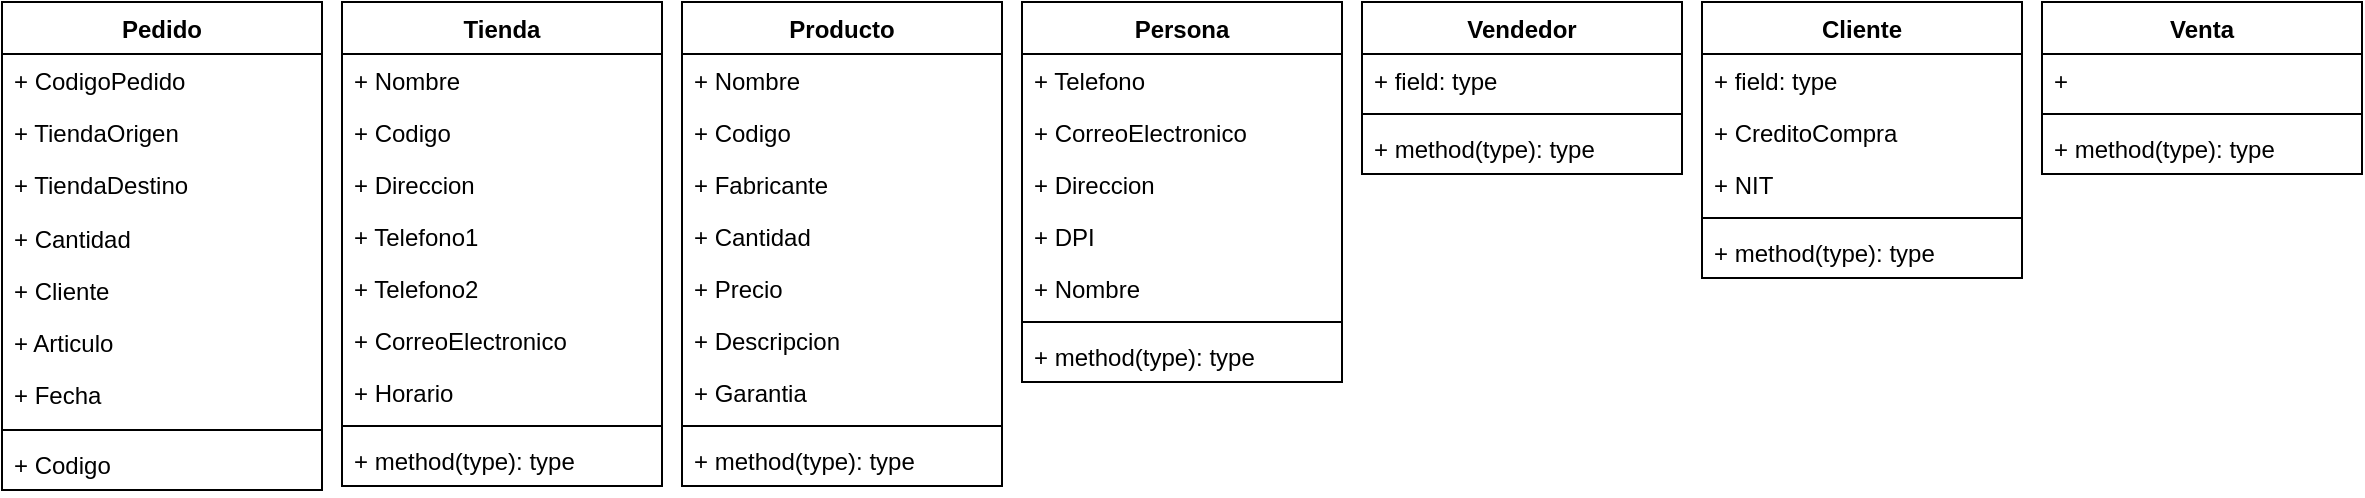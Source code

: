 <mxfile version="13.5.7" type="device"><diagram id="C5RBs43oDa-KdzZeNtuy" name="Page-1"><mxGraphModel dx="1102" dy="815" grid="1" gridSize="10" guides="1" tooltips="1" connect="1" arrows="1" fold="1" page="1" pageScale="1" pageWidth="827" pageHeight="1169" math="0" shadow="0"><root><mxCell id="WIyWlLk6GJQsqaUBKTNV-0"/><mxCell id="WIyWlLk6GJQsqaUBKTNV-1" parent="WIyWlLk6GJQsqaUBKTNV-0"/><mxCell id="ZEq8ltl3ZAX1tI_HK1NJ-0" value="Pedido" style="swimlane;fontStyle=1;align=center;verticalAlign=top;childLayout=stackLayout;horizontal=1;startSize=26;horizontalStack=0;resizeParent=1;resizeParentMax=0;resizeLast=0;collapsible=1;marginBottom=0;" parent="WIyWlLk6GJQsqaUBKTNV-1" vertex="1"><mxGeometry x="30" y="20" width="160" height="244" as="geometry"/></mxCell><mxCell id="ZEq8ltl3ZAX1tI_HK1NJ-1" value="+ CodigoPedido" style="text;strokeColor=none;fillColor=none;align=left;verticalAlign=top;spacingLeft=4;spacingRight=4;overflow=hidden;rotatable=0;points=[[0,0.5],[1,0.5]];portConstraint=eastwest;" parent="ZEq8ltl3ZAX1tI_HK1NJ-0" vertex="1"><mxGeometry y="26" width="160" height="26" as="geometry"/></mxCell><mxCell id="ZEq8ltl3ZAX1tI_HK1NJ-3" value="+ TiendaOrigen" style="text;strokeColor=none;fillColor=none;align=left;verticalAlign=top;spacingLeft=4;spacingRight=4;overflow=hidden;rotatable=0;points=[[0,0.5],[1,0.5]];portConstraint=eastwest;" parent="ZEq8ltl3ZAX1tI_HK1NJ-0" vertex="1"><mxGeometry y="52" width="160" height="26" as="geometry"/></mxCell><mxCell id="ZEq8ltl3ZAX1tI_HK1NJ-30" value="+ TiendaDestino" style="text;strokeColor=none;fillColor=none;align=left;verticalAlign=top;spacingLeft=4;spacingRight=4;overflow=hidden;rotatable=0;points=[[0,0.5],[1,0.5]];portConstraint=eastwest;" parent="ZEq8ltl3ZAX1tI_HK1NJ-0" vertex="1"><mxGeometry y="78" width="160" height="27" as="geometry"/></mxCell><mxCell id="ZEq8ltl3ZAX1tI_HK1NJ-34" value="+ Cantidad" style="text;strokeColor=none;fillColor=none;align=left;verticalAlign=top;spacingLeft=4;spacingRight=4;overflow=hidden;rotatable=0;points=[[0,0.5],[1,0.5]];portConstraint=eastwest;" parent="ZEq8ltl3ZAX1tI_HK1NJ-0" vertex="1"><mxGeometry y="105" width="160" height="26" as="geometry"/></mxCell><mxCell id="ZEq8ltl3ZAX1tI_HK1NJ-32" value="+ Cliente" style="text;strokeColor=none;fillColor=none;align=left;verticalAlign=top;spacingLeft=4;spacingRight=4;overflow=hidden;rotatable=0;points=[[0,0.5],[1,0.5]];portConstraint=eastwest;" parent="ZEq8ltl3ZAX1tI_HK1NJ-0" vertex="1"><mxGeometry y="131" width="160" height="26" as="geometry"/></mxCell><mxCell id="ZEq8ltl3ZAX1tI_HK1NJ-33" value="+ Articulo" style="text;strokeColor=none;fillColor=none;align=left;verticalAlign=top;spacingLeft=4;spacingRight=4;overflow=hidden;rotatable=0;points=[[0,0.5],[1,0.5]];portConstraint=eastwest;" parent="ZEq8ltl3ZAX1tI_HK1NJ-0" vertex="1"><mxGeometry y="157" width="160" height="26" as="geometry"/></mxCell><mxCell id="ZEq8ltl3ZAX1tI_HK1NJ-31" value="+ Fecha" style="text;strokeColor=none;fillColor=none;align=left;verticalAlign=top;spacingLeft=4;spacingRight=4;overflow=hidden;rotatable=0;points=[[0,0.5],[1,0.5]];portConstraint=eastwest;" parent="ZEq8ltl3ZAX1tI_HK1NJ-0" vertex="1"><mxGeometry y="183" width="160" height="27" as="geometry"/></mxCell><mxCell id="ZEq8ltl3ZAX1tI_HK1NJ-2" value="" style="line;strokeWidth=1;fillColor=none;align=left;verticalAlign=middle;spacingTop=-1;spacingLeft=3;spacingRight=3;rotatable=0;labelPosition=right;points=[];portConstraint=eastwest;" parent="ZEq8ltl3ZAX1tI_HK1NJ-0" vertex="1"><mxGeometry y="210" width="160" height="8" as="geometry"/></mxCell><mxCell id="ZEq8ltl3ZAX1tI_HK1NJ-28" value="+ Codigo" style="text;strokeColor=none;fillColor=none;align=left;verticalAlign=top;spacingLeft=4;spacingRight=4;overflow=hidden;rotatable=0;points=[[0,0.5],[1,0.5]];portConstraint=eastwest;" parent="ZEq8ltl3ZAX1tI_HK1NJ-0" vertex="1"><mxGeometry y="218" width="160" height="26" as="geometry"/></mxCell><mxCell id="ZEq8ltl3ZAX1tI_HK1NJ-4" value="Tienda" style="swimlane;fontStyle=1;align=center;verticalAlign=top;childLayout=stackLayout;horizontal=1;startSize=26;horizontalStack=0;resizeParent=1;resizeParentMax=0;resizeLast=0;collapsible=1;marginBottom=0;" parent="WIyWlLk6GJQsqaUBKTNV-1" vertex="1"><mxGeometry x="200" y="20" width="160" height="242" as="geometry"/></mxCell><mxCell id="ZEq8ltl3ZAX1tI_HK1NJ-5" value="+ Nombre" style="text;strokeColor=none;fillColor=none;align=left;verticalAlign=top;spacingLeft=4;spacingRight=4;overflow=hidden;rotatable=0;points=[[0,0.5],[1,0.5]];portConstraint=eastwest;" parent="ZEq8ltl3ZAX1tI_HK1NJ-4" vertex="1"><mxGeometry y="26" width="160" height="26" as="geometry"/></mxCell><mxCell id="ZEq8ltl3ZAX1tI_HK1NJ-37" value="+ Codigo" style="text;strokeColor=none;fillColor=none;align=left;verticalAlign=top;spacingLeft=4;spacingRight=4;overflow=hidden;rotatable=0;points=[[0,0.5],[1,0.5]];portConstraint=eastwest;" parent="ZEq8ltl3ZAX1tI_HK1NJ-4" vertex="1"><mxGeometry y="52" width="160" height="26" as="geometry"/></mxCell><mxCell id="ZEq8ltl3ZAX1tI_HK1NJ-35" value="+ Direccion" style="text;strokeColor=none;fillColor=none;align=left;verticalAlign=top;spacingLeft=4;spacingRight=4;overflow=hidden;rotatable=0;points=[[0,0.5],[1,0.5]];portConstraint=eastwest;" parent="ZEq8ltl3ZAX1tI_HK1NJ-4" vertex="1"><mxGeometry y="78" width="160" height="26" as="geometry"/></mxCell><mxCell id="ZEq8ltl3ZAX1tI_HK1NJ-36" value="+ Telefono1" style="text;strokeColor=none;fillColor=none;align=left;verticalAlign=top;spacingLeft=4;spacingRight=4;overflow=hidden;rotatable=0;points=[[0,0.5],[1,0.5]];portConstraint=eastwest;" parent="ZEq8ltl3ZAX1tI_HK1NJ-4" vertex="1"><mxGeometry y="104" width="160" height="26" as="geometry"/></mxCell><mxCell id="ZEq8ltl3ZAX1tI_HK1NJ-38" value="+ Telefono2" style="text;strokeColor=none;fillColor=none;align=left;verticalAlign=top;spacingLeft=4;spacingRight=4;overflow=hidden;rotatable=0;points=[[0,0.5],[1,0.5]];portConstraint=eastwest;" parent="ZEq8ltl3ZAX1tI_HK1NJ-4" vertex="1"><mxGeometry y="130" width="160" height="26" as="geometry"/></mxCell><mxCell id="ZEq8ltl3ZAX1tI_HK1NJ-39" value="+ CorreoElectronico" style="text;strokeColor=none;fillColor=none;align=left;verticalAlign=top;spacingLeft=4;spacingRight=4;overflow=hidden;rotatable=0;points=[[0,0.5],[1,0.5]];portConstraint=eastwest;" parent="ZEq8ltl3ZAX1tI_HK1NJ-4" vertex="1"><mxGeometry y="156" width="160" height="26" as="geometry"/></mxCell><mxCell id="ZEq8ltl3ZAX1tI_HK1NJ-40" value="+ Horario" style="text;strokeColor=none;fillColor=none;align=left;verticalAlign=top;spacingLeft=4;spacingRight=4;overflow=hidden;rotatable=0;points=[[0,0.5],[1,0.5]];portConstraint=eastwest;" parent="ZEq8ltl3ZAX1tI_HK1NJ-4" vertex="1"><mxGeometry y="182" width="160" height="26" as="geometry"/></mxCell><mxCell id="ZEq8ltl3ZAX1tI_HK1NJ-6" value="" style="line;strokeWidth=1;fillColor=none;align=left;verticalAlign=middle;spacingTop=-1;spacingLeft=3;spacingRight=3;rotatable=0;labelPosition=right;points=[];portConstraint=eastwest;" parent="ZEq8ltl3ZAX1tI_HK1NJ-4" vertex="1"><mxGeometry y="208" width="160" height="8" as="geometry"/></mxCell><mxCell id="ZEq8ltl3ZAX1tI_HK1NJ-7" value="+ method(type): type" style="text;strokeColor=none;fillColor=none;align=left;verticalAlign=top;spacingLeft=4;spacingRight=4;overflow=hidden;rotatable=0;points=[[0,0.5],[1,0.5]];portConstraint=eastwest;" parent="ZEq8ltl3ZAX1tI_HK1NJ-4" vertex="1"><mxGeometry y="216" width="160" height="26" as="geometry"/></mxCell><mxCell id="ZEq8ltl3ZAX1tI_HK1NJ-8" value="Producto" style="swimlane;fontStyle=1;align=center;verticalAlign=top;childLayout=stackLayout;horizontal=1;startSize=26;horizontalStack=0;resizeParent=1;resizeParentMax=0;resizeLast=0;collapsible=1;marginBottom=0;" parent="WIyWlLk6GJQsqaUBKTNV-1" vertex="1"><mxGeometry x="370" y="20" width="160" height="242" as="geometry"/></mxCell><mxCell id="ZEq8ltl3ZAX1tI_HK1NJ-9" value="+ Nombre" style="text;strokeColor=none;fillColor=none;align=left;verticalAlign=top;spacingLeft=4;spacingRight=4;overflow=hidden;rotatable=0;points=[[0,0.5],[1,0.5]];portConstraint=eastwest;" parent="ZEq8ltl3ZAX1tI_HK1NJ-8" vertex="1"><mxGeometry y="26" width="160" height="26" as="geometry"/></mxCell><mxCell id="ZEq8ltl3ZAX1tI_HK1NJ-42" value="+ Codigo" style="text;strokeColor=none;fillColor=none;align=left;verticalAlign=top;spacingLeft=4;spacingRight=4;overflow=hidden;rotatable=0;points=[[0,0.5],[1,0.5]];portConstraint=eastwest;" parent="ZEq8ltl3ZAX1tI_HK1NJ-8" vertex="1"><mxGeometry y="52" width="160" height="26" as="geometry"/></mxCell><mxCell id="ZEq8ltl3ZAX1tI_HK1NJ-41" value="+ Fabricante" style="text;strokeColor=none;fillColor=none;align=left;verticalAlign=top;spacingLeft=4;spacingRight=4;overflow=hidden;rotatable=0;points=[[0,0.5],[1,0.5]];portConstraint=eastwest;" parent="ZEq8ltl3ZAX1tI_HK1NJ-8" vertex="1"><mxGeometry y="78" width="160" height="26" as="geometry"/></mxCell><mxCell id="ZEq8ltl3ZAX1tI_HK1NJ-43" value="+ Cantidad" style="text;strokeColor=none;fillColor=none;align=left;verticalAlign=top;spacingLeft=4;spacingRight=4;overflow=hidden;rotatable=0;points=[[0,0.5],[1,0.5]];portConstraint=eastwest;" parent="ZEq8ltl3ZAX1tI_HK1NJ-8" vertex="1"><mxGeometry y="104" width="160" height="26" as="geometry"/></mxCell><mxCell id="ZEq8ltl3ZAX1tI_HK1NJ-44" value="+ Precio" style="text;strokeColor=none;fillColor=none;align=left;verticalAlign=top;spacingLeft=4;spacingRight=4;overflow=hidden;rotatable=0;points=[[0,0.5],[1,0.5]];portConstraint=eastwest;" parent="ZEq8ltl3ZAX1tI_HK1NJ-8" vertex="1"><mxGeometry y="130" width="160" height="26" as="geometry"/></mxCell><mxCell id="ZEq8ltl3ZAX1tI_HK1NJ-45" value="+ Descripcion" style="text;strokeColor=none;fillColor=none;align=left;verticalAlign=top;spacingLeft=4;spacingRight=4;overflow=hidden;rotatable=0;points=[[0,0.5],[1,0.5]];portConstraint=eastwest;" parent="ZEq8ltl3ZAX1tI_HK1NJ-8" vertex="1"><mxGeometry y="156" width="160" height="26" as="geometry"/></mxCell><mxCell id="ZEq8ltl3ZAX1tI_HK1NJ-46" value="+ Garantia" style="text;strokeColor=none;fillColor=none;align=left;verticalAlign=top;spacingLeft=4;spacingRight=4;overflow=hidden;rotatable=0;points=[[0,0.5],[1,0.5]];portConstraint=eastwest;" parent="ZEq8ltl3ZAX1tI_HK1NJ-8" vertex="1"><mxGeometry y="182" width="160" height="26" as="geometry"/></mxCell><mxCell id="ZEq8ltl3ZAX1tI_HK1NJ-10" value="" style="line;strokeWidth=1;fillColor=none;align=left;verticalAlign=middle;spacingTop=-1;spacingLeft=3;spacingRight=3;rotatable=0;labelPosition=right;points=[];portConstraint=eastwest;" parent="ZEq8ltl3ZAX1tI_HK1NJ-8" vertex="1"><mxGeometry y="208" width="160" height="8" as="geometry"/></mxCell><mxCell id="ZEq8ltl3ZAX1tI_HK1NJ-11" value="+ method(type): type" style="text;strokeColor=none;fillColor=none;align=left;verticalAlign=top;spacingLeft=4;spacingRight=4;overflow=hidden;rotatable=0;points=[[0,0.5],[1,0.5]];portConstraint=eastwest;" parent="ZEq8ltl3ZAX1tI_HK1NJ-8" vertex="1"><mxGeometry y="216" width="160" height="26" as="geometry"/></mxCell><mxCell id="ZEq8ltl3ZAX1tI_HK1NJ-20" value="Persona" style="swimlane;fontStyle=1;align=center;verticalAlign=top;childLayout=stackLayout;horizontal=1;startSize=26;horizontalStack=0;resizeParent=1;resizeParentMax=0;resizeLast=0;collapsible=1;marginBottom=0;" parent="WIyWlLk6GJQsqaUBKTNV-1" vertex="1"><mxGeometry x="540" y="20" width="160" height="190" as="geometry"/></mxCell><mxCell id="ZEq8ltl3ZAX1tI_HK1NJ-49" value="+ Telefono" style="text;strokeColor=none;fillColor=none;align=left;verticalAlign=top;spacingLeft=4;spacingRight=4;overflow=hidden;rotatable=0;points=[[0,0.5],[1,0.5]];portConstraint=eastwest;" parent="ZEq8ltl3ZAX1tI_HK1NJ-20" vertex="1"><mxGeometry y="26" width="160" height="26" as="geometry"/></mxCell><mxCell id="ZEq8ltl3ZAX1tI_HK1NJ-53" value="+ CorreoElectronico" style="text;strokeColor=none;fillColor=none;align=left;verticalAlign=top;spacingLeft=4;spacingRight=4;overflow=hidden;rotatable=0;points=[[0,0.5],[1,0.5]];portConstraint=eastwest;" parent="ZEq8ltl3ZAX1tI_HK1NJ-20" vertex="1"><mxGeometry y="52" width="160" height="26" as="geometry"/></mxCell><mxCell id="ZEq8ltl3ZAX1tI_HK1NJ-54" value="+ Direccion" style="text;strokeColor=none;fillColor=none;align=left;verticalAlign=top;spacingLeft=4;spacingRight=4;overflow=hidden;rotatable=0;points=[[0,0.5],[1,0.5]];portConstraint=eastwest;" parent="ZEq8ltl3ZAX1tI_HK1NJ-20" vertex="1"><mxGeometry y="78" width="160" height="26" as="geometry"/></mxCell><mxCell id="ZEq8ltl3ZAX1tI_HK1NJ-51" value="+ DPI" style="text;strokeColor=none;fillColor=none;align=left;verticalAlign=top;spacingLeft=4;spacingRight=4;overflow=hidden;rotatable=0;points=[[0,0.5],[1,0.5]];portConstraint=eastwest;" parent="ZEq8ltl3ZAX1tI_HK1NJ-20" vertex="1"><mxGeometry y="104" width="160" height="26" as="geometry"/></mxCell><mxCell id="ZEq8ltl3ZAX1tI_HK1NJ-21" value="+ Nombre" style="text;strokeColor=none;fillColor=none;align=left;verticalAlign=top;spacingLeft=4;spacingRight=4;overflow=hidden;rotatable=0;points=[[0,0.5],[1,0.5]];portConstraint=eastwest;" parent="ZEq8ltl3ZAX1tI_HK1NJ-20" vertex="1"><mxGeometry y="130" width="160" height="26" as="geometry"/></mxCell><mxCell id="ZEq8ltl3ZAX1tI_HK1NJ-22" value="" style="line;strokeWidth=1;fillColor=none;align=left;verticalAlign=middle;spacingTop=-1;spacingLeft=3;spacingRight=3;rotatable=0;labelPosition=right;points=[];portConstraint=eastwest;" parent="ZEq8ltl3ZAX1tI_HK1NJ-20" vertex="1"><mxGeometry y="156" width="160" height="8" as="geometry"/></mxCell><mxCell id="ZEq8ltl3ZAX1tI_HK1NJ-23" value="+ method(type): type" style="text;strokeColor=none;fillColor=none;align=left;verticalAlign=top;spacingLeft=4;spacingRight=4;overflow=hidden;rotatable=0;points=[[0,0.5],[1,0.5]];portConstraint=eastwest;" parent="ZEq8ltl3ZAX1tI_HK1NJ-20" vertex="1"><mxGeometry y="164" width="160" height="26" as="geometry"/></mxCell><mxCell id="ZEq8ltl3ZAX1tI_HK1NJ-24" value="Vendedor" style="swimlane;fontStyle=1;align=center;verticalAlign=top;childLayout=stackLayout;horizontal=1;startSize=26;horizontalStack=0;resizeParent=1;resizeParentMax=0;resizeLast=0;collapsible=1;marginBottom=0;" parent="WIyWlLk6GJQsqaUBKTNV-1" vertex="1"><mxGeometry x="710" y="20" width="160" height="86" as="geometry"/></mxCell><mxCell id="ZEq8ltl3ZAX1tI_HK1NJ-25" value="+ field: type" style="text;strokeColor=none;fillColor=none;align=left;verticalAlign=top;spacingLeft=4;spacingRight=4;overflow=hidden;rotatable=0;points=[[0,0.5],[1,0.5]];portConstraint=eastwest;" parent="ZEq8ltl3ZAX1tI_HK1NJ-24" vertex="1"><mxGeometry y="26" width="160" height="26" as="geometry"/></mxCell><mxCell id="ZEq8ltl3ZAX1tI_HK1NJ-26" value="" style="line;strokeWidth=1;fillColor=none;align=left;verticalAlign=middle;spacingTop=-1;spacingLeft=3;spacingRight=3;rotatable=0;labelPosition=right;points=[];portConstraint=eastwest;" parent="ZEq8ltl3ZAX1tI_HK1NJ-24" vertex="1"><mxGeometry y="52" width="160" height="8" as="geometry"/></mxCell><mxCell id="ZEq8ltl3ZAX1tI_HK1NJ-27" value="+ method(type): type" style="text;strokeColor=none;fillColor=none;align=left;verticalAlign=top;spacingLeft=4;spacingRight=4;overflow=hidden;rotatable=0;points=[[0,0.5],[1,0.5]];portConstraint=eastwest;" parent="ZEq8ltl3ZAX1tI_HK1NJ-24" vertex="1"><mxGeometry y="60" width="160" height="26" as="geometry"/></mxCell><mxCell id="ZEq8ltl3ZAX1tI_HK1NJ-12" value="Cliente" style="swimlane;fontStyle=1;align=center;verticalAlign=top;childLayout=stackLayout;horizontal=1;startSize=26;horizontalStack=0;resizeParent=1;resizeParentMax=0;resizeLast=0;collapsible=1;marginBottom=0;" parent="WIyWlLk6GJQsqaUBKTNV-1" vertex="1"><mxGeometry x="880" y="20" width="160" height="138" as="geometry"/></mxCell><mxCell id="ZEq8ltl3ZAX1tI_HK1NJ-13" value="+ field: type" style="text;strokeColor=none;fillColor=none;align=left;verticalAlign=top;spacingLeft=4;spacingRight=4;overflow=hidden;rotatable=0;points=[[0,0.5],[1,0.5]];portConstraint=eastwest;" parent="ZEq8ltl3ZAX1tI_HK1NJ-12" vertex="1"><mxGeometry y="26" width="160" height="26" as="geometry"/></mxCell><mxCell id="ZEq8ltl3ZAX1tI_HK1NJ-52" value="+ CreditoCompra" style="text;strokeColor=none;fillColor=none;align=left;verticalAlign=top;spacingLeft=4;spacingRight=4;overflow=hidden;rotatable=0;points=[[0,0.5],[1,0.5]];portConstraint=eastwest;" parent="ZEq8ltl3ZAX1tI_HK1NJ-12" vertex="1"><mxGeometry y="52" width="160" height="26" as="geometry"/></mxCell><mxCell id="ZEq8ltl3ZAX1tI_HK1NJ-50" value="+ NIT" style="text;strokeColor=none;fillColor=none;align=left;verticalAlign=top;spacingLeft=4;spacingRight=4;overflow=hidden;rotatable=0;points=[[0,0.5],[1,0.5]];portConstraint=eastwest;" parent="ZEq8ltl3ZAX1tI_HK1NJ-12" vertex="1"><mxGeometry y="78" width="160" height="26" as="geometry"/></mxCell><mxCell id="ZEq8ltl3ZAX1tI_HK1NJ-14" value="" style="line;strokeWidth=1;fillColor=none;align=left;verticalAlign=middle;spacingTop=-1;spacingLeft=3;spacingRight=3;rotatable=0;labelPosition=right;points=[];portConstraint=eastwest;" parent="ZEq8ltl3ZAX1tI_HK1NJ-12" vertex="1"><mxGeometry y="104" width="160" height="8" as="geometry"/></mxCell><mxCell id="ZEq8ltl3ZAX1tI_HK1NJ-15" value="+ method(type): type" style="text;strokeColor=none;fillColor=none;align=left;verticalAlign=top;spacingLeft=4;spacingRight=4;overflow=hidden;rotatable=0;points=[[0,0.5],[1,0.5]];portConstraint=eastwest;" parent="ZEq8ltl3ZAX1tI_HK1NJ-12" vertex="1"><mxGeometry y="112" width="160" height="26" as="geometry"/></mxCell><mxCell id="ZEq8ltl3ZAX1tI_HK1NJ-16" value="Venta" style="swimlane;fontStyle=1;align=center;verticalAlign=top;childLayout=stackLayout;horizontal=1;startSize=26;horizontalStack=0;resizeParent=1;resizeParentMax=0;resizeLast=0;collapsible=1;marginBottom=0;" parent="WIyWlLk6GJQsqaUBKTNV-1" vertex="1"><mxGeometry x="1050" y="20" width="160" height="86" as="geometry"/></mxCell><mxCell id="ZEq8ltl3ZAX1tI_HK1NJ-17" value="+ " style="text;strokeColor=none;fillColor=none;align=left;verticalAlign=top;spacingLeft=4;spacingRight=4;overflow=hidden;rotatable=0;points=[[0,0.5],[1,0.5]];portConstraint=eastwest;" parent="ZEq8ltl3ZAX1tI_HK1NJ-16" vertex="1"><mxGeometry y="26" width="160" height="26" as="geometry"/></mxCell><mxCell id="ZEq8ltl3ZAX1tI_HK1NJ-18" value="" style="line;strokeWidth=1;fillColor=none;align=left;verticalAlign=middle;spacingTop=-1;spacingLeft=3;spacingRight=3;rotatable=0;labelPosition=right;points=[];portConstraint=eastwest;" parent="ZEq8ltl3ZAX1tI_HK1NJ-16" vertex="1"><mxGeometry y="52" width="160" height="8" as="geometry"/></mxCell><mxCell id="ZEq8ltl3ZAX1tI_HK1NJ-19" value="+ method(type): type" style="text;strokeColor=none;fillColor=none;align=left;verticalAlign=top;spacingLeft=4;spacingRight=4;overflow=hidden;rotatable=0;points=[[0,0.5],[1,0.5]];portConstraint=eastwest;" parent="ZEq8ltl3ZAX1tI_HK1NJ-16" vertex="1"><mxGeometry y="60" width="160" height="26" as="geometry"/></mxCell></root></mxGraphModel></diagram></mxfile>